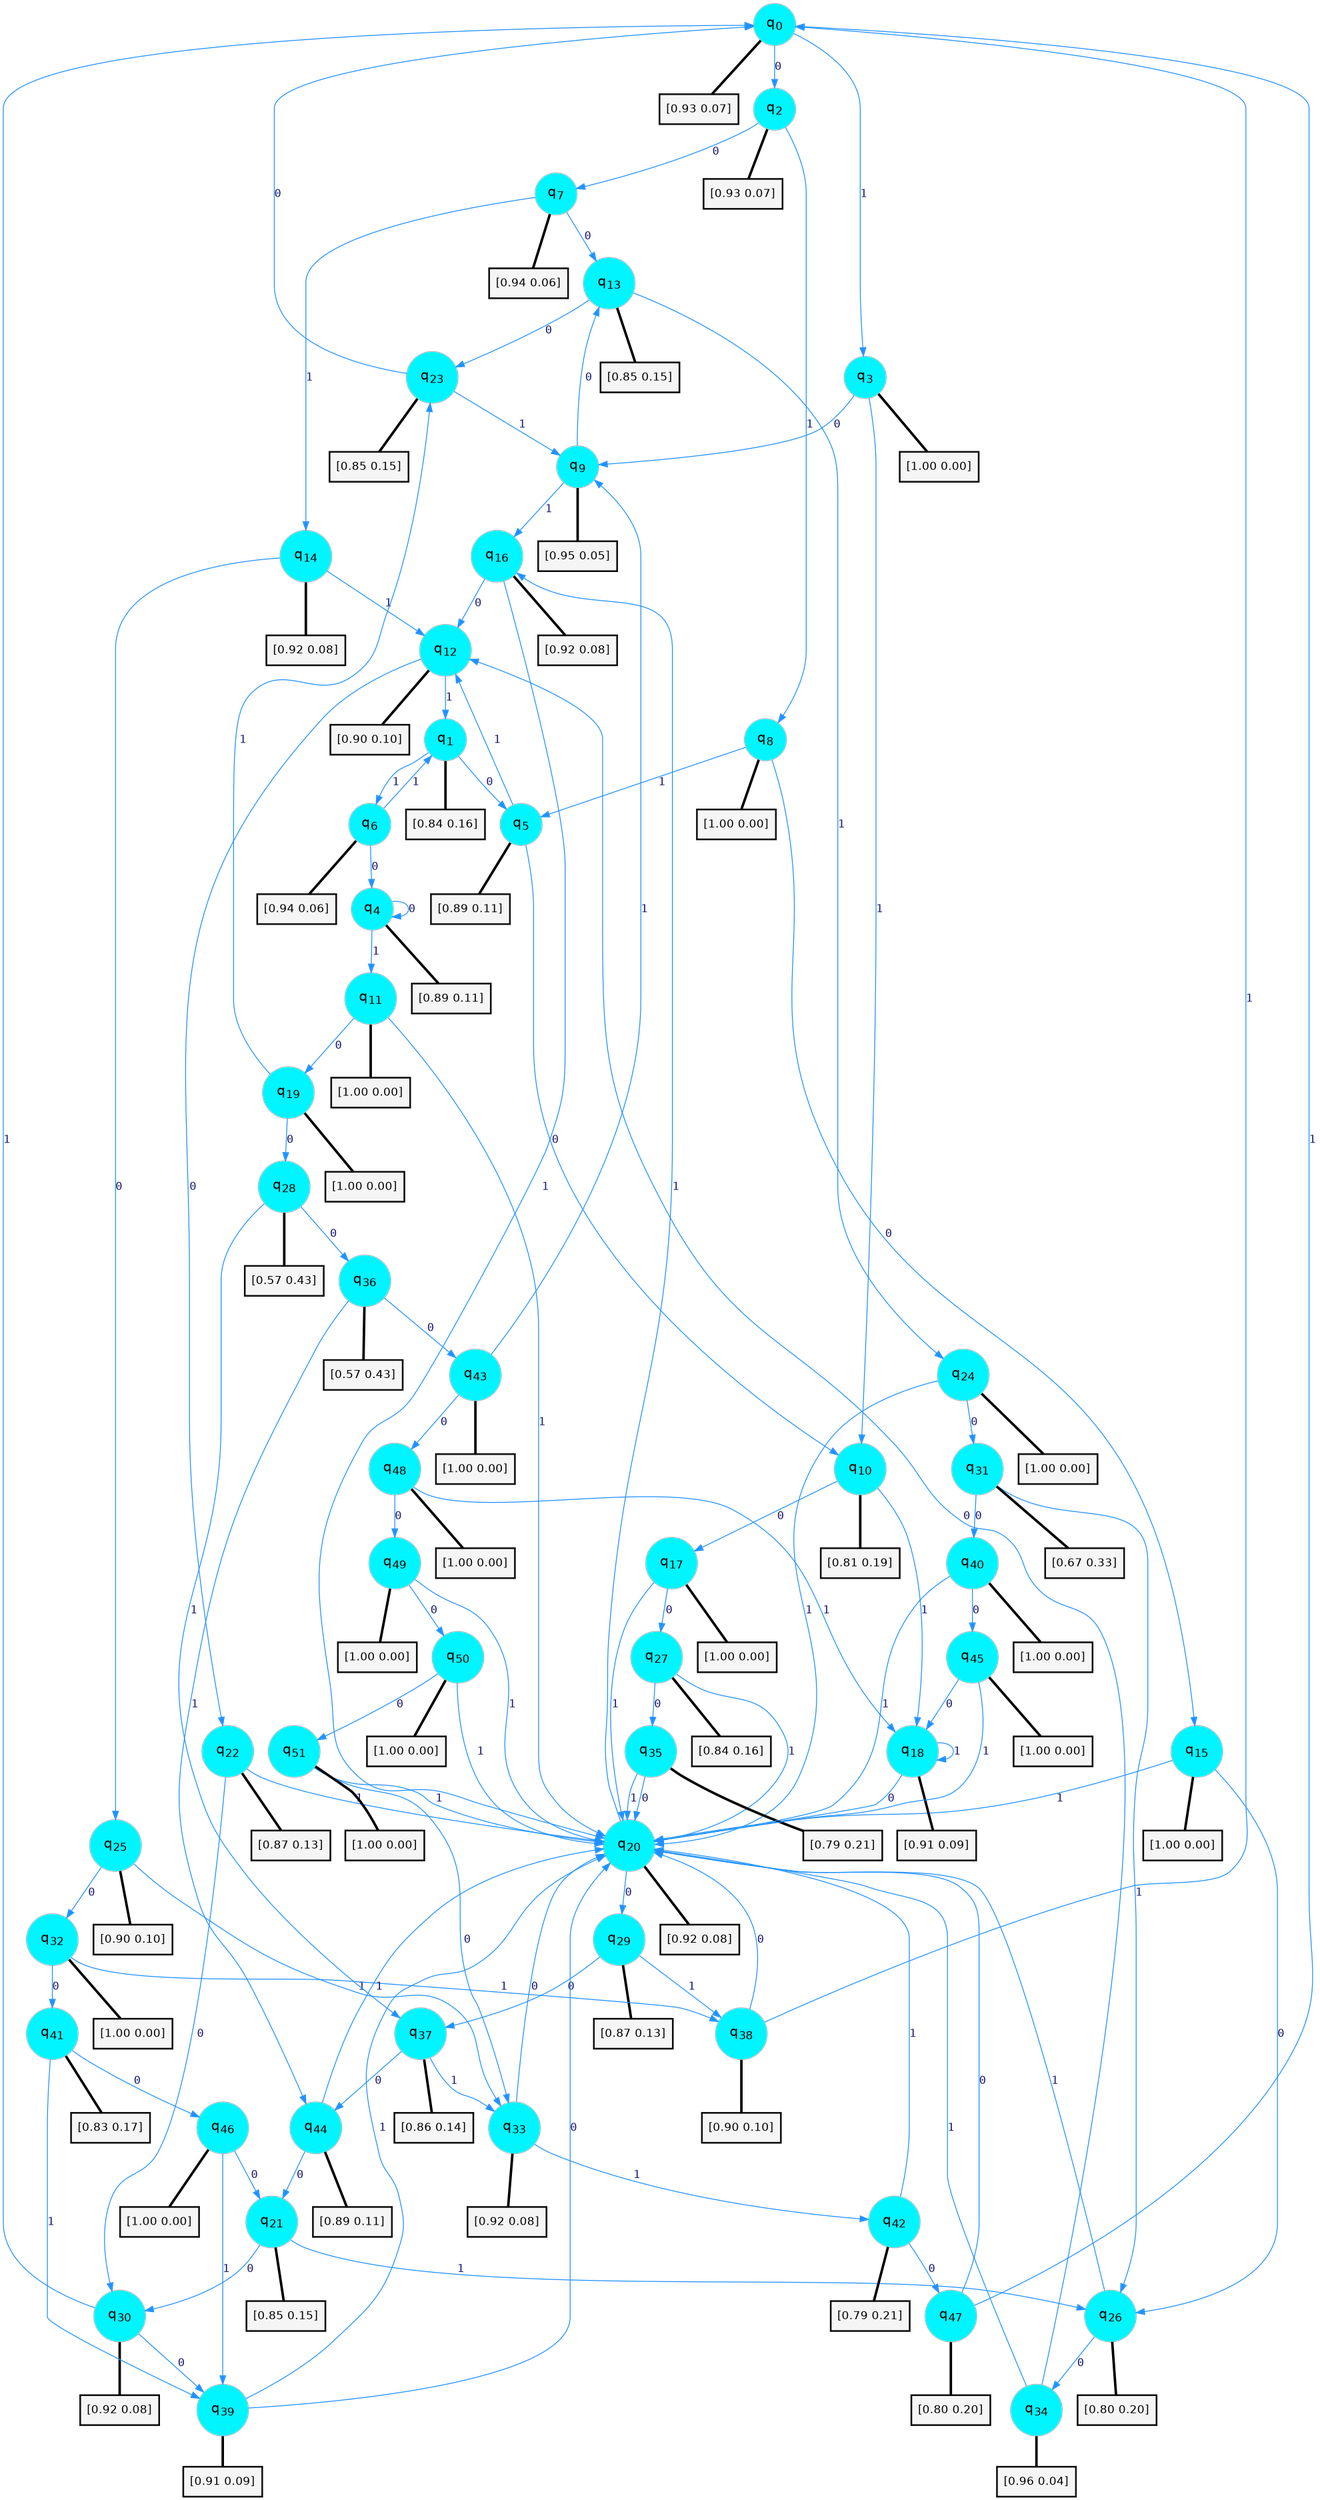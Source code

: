 digraph G {
graph [
bgcolor=transparent, dpi=300, rankdir=TD, size="40,25"];
node [
color=gray, fillcolor=turquoise1, fontcolor=black, fontname=Helvetica, fontsize=16, fontweight=bold, shape=circle, style=filled];
edge [
arrowsize=1, color=dodgerblue1, fontcolor=midnightblue, fontname=courier, fontweight=bold, penwidth=1, style=solid, weight=20];
0[label=<q<SUB>0</SUB>>];
1[label=<q<SUB>1</SUB>>];
2[label=<q<SUB>2</SUB>>];
3[label=<q<SUB>3</SUB>>];
4[label=<q<SUB>4</SUB>>];
5[label=<q<SUB>5</SUB>>];
6[label=<q<SUB>6</SUB>>];
7[label=<q<SUB>7</SUB>>];
8[label=<q<SUB>8</SUB>>];
9[label=<q<SUB>9</SUB>>];
10[label=<q<SUB>10</SUB>>];
11[label=<q<SUB>11</SUB>>];
12[label=<q<SUB>12</SUB>>];
13[label=<q<SUB>13</SUB>>];
14[label=<q<SUB>14</SUB>>];
15[label=<q<SUB>15</SUB>>];
16[label=<q<SUB>16</SUB>>];
17[label=<q<SUB>17</SUB>>];
18[label=<q<SUB>18</SUB>>];
19[label=<q<SUB>19</SUB>>];
20[label=<q<SUB>20</SUB>>];
21[label=<q<SUB>21</SUB>>];
22[label=<q<SUB>22</SUB>>];
23[label=<q<SUB>23</SUB>>];
24[label=<q<SUB>24</SUB>>];
25[label=<q<SUB>25</SUB>>];
26[label=<q<SUB>26</SUB>>];
27[label=<q<SUB>27</SUB>>];
28[label=<q<SUB>28</SUB>>];
29[label=<q<SUB>29</SUB>>];
30[label=<q<SUB>30</SUB>>];
31[label=<q<SUB>31</SUB>>];
32[label=<q<SUB>32</SUB>>];
33[label=<q<SUB>33</SUB>>];
34[label=<q<SUB>34</SUB>>];
35[label=<q<SUB>35</SUB>>];
36[label=<q<SUB>36</SUB>>];
37[label=<q<SUB>37</SUB>>];
38[label=<q<SUB>38</SUB>>];
39[label=<q<SUB>39</SUB>>];
40[label=<q<SUB>40</SUB>>];
41[label=<q<SUB>41</SUB>>];
42[label=<q<SUB>42</SUB>>];
43[label=<q<SUB>43</SUB>>];
44[label=<q<SUB>44</SUB>>];
45[label=<q<SUB>45</SUB>>];
46[label=<q<SUB>46</SUB>>];
47[label=<q<SUB>47</SUB>>];
48[label=<q<SUB>48</SUB>>];
49[label=<q<SUB>49</SUB>>];
50[label=<q<SUB>50</SUB>>];
51[label=<q<SUB>51</SUB>>];
52[label="[0.93 0.07]", shape=box,fontcolor=black, fontname=Helvetica, fontsize=14, penwidth=2, fillcolor=whitesmoke,color=black];
53[label="[0.84 0.16]", shape=box,fontcolor=black, fontname=Helvetica, fontsize=14, penwidth=2, fillcolor=whitesmoke,color=black];
54[label="[0.93 0.07]", shape=box,fontcolor=black, fontname=Helvetica, fontsize=14, penwidth=2, fillcolor=whitesmoke,color=black];
55[label="[1.00 0.00]", shape=box,fontcolor=black, fontname=Helvetica, fontsize=14, penwidth=2, fillcolor=whitesmoke,color=black];
56[label="[0.89 0.11]", shape=box,fontcolor=black, fontname=Helvetica, fontsize=14, penwidth=2, fillcolor=whitesmoke,color=black];
57[label="[0.89 0.11]", shape=box,fontcolor=black, fontname=Helvetica, fontsize=14, penwidth=2, fillcolor=whitesmoke,color=black];
58[label="[0.94 0.06]", shape=box,fontcolor=black, fontname=Helvetica, fontsize=14, penwidth=2, fillcolor=whitesmoke,color=black];
59[label="[0.94 0.06]", shape=box,fontcolor=black, fontname=Helvetica, fontsize=14, penwidth=2, fillcolor=whitesmoke,color=black];
60[label="[1.00 0.00]", shape=box,fontcolor=black, fontname=Helvetica, fontsize=14, penwidth=2, fillcolor=whitesmoke,color=black];
61[label="[0.95 0.05]", shape=box,fontcolor=black, fontname=Helvetica, fontsize=14, penwidth=2, fillcolor=whitesmoke,color=black];
62[label="[0.81 0.19]", shape=box,fontcolor=black, fontname=Helvetica, fontsize=14, penwidth=2, fillcolor=whitesmoke,color=black];
63[label="[1.00 0.00]", shape=box,fontcolor=black, fontname=Helvetica, fontsize=14, penwidth=2, fillcolor=whitesmoke,color=black];
64[label="[0.90 0.10]", shape=box,fontcolor=black, fontname=Helvetica, fontsize=14, penwidth=2, fillcolor=whitesmoke,color=black];
65[label="[0.85 0.15]", shape=box,fontcolor=black, fontname=Helvetica, fontsize=14, penwidth=2, fillcolor=whitesmoke,color=black];
66[label="[0.92 0.08]", shape=box,fontcolor=black, fontname=Helvetica, fontsize=14, penwidth=2, fillcolor=whitesmoke,color=black];
67[label="[1.00 0.00]", shape=box,fontcolor=black, fontname=Helvetica, fontsize=14, penwidth=2, fillcolor=whitesmoke,color=black];
68[label="[0.92 0.08]", shape=box,fontcolor=black, fontname=Helvetica, fontsize=14, penwidth=2, fillcolor=whitesmoke,color=black];
69[label="[1.00 0.00]", shape=box,fontcolor=black, fontname=Helvetica, fontsize=14, penwidth=2, fillcolor=whitesmoke,color=black];
70[label="[0.91 0.09]", shape=box,fontcolor=black, fontname=Helvetica, fontsize=14, penwidth=2, fillcolor=whitesmoke,color=black];
71[label="[1.00 0.00]", shape=box,fontcolor=black, fontname=Helvetica, fontsize=14, penwidth=2, fillcolor=whitesmoke,color=black];
72[label="[0.92 0.08]", shape=box,fontcolor=black, fontname=Helvetica, fontsize=14, penwidth=2, fillcolor=whitesmoke,color=black];
73[label="[0.85 0.15]", shape=box,fontcolor=black, fontname=Helvetica, fontsize=14, penwidth=2, fillcolor=whitesmoke,color=black];
74[label="[0.87 0.13]", shape=box,fontcolor=black, fontname=Helvetica, fontsize=14, penwidth=2, fillcolor=whitesmoke,color=black];
75[label="[0.85 0.15]", shape=box,fontcolor=black, fontname=Helvetica, fontsize=14, penwidth=2, fillcolor=whitesmoke,color=black];
76[label="[1.00 0.00]", shape=box,fontcolor=black, fontname=Helvetica, fontsize=14, penwidth=2, fillcolor=whitesmoke,color=black];
77[label="[0.90 0.10]", shape=box,fontcolor=black, fontname=Helvetica, fontsize=14, penwidth=2, fillcolor=whitesmoke,color=black];
78[label="[0.80 0.20]", shape=box,fontcolor=black, fontname=Helvetica, fontsize=14, penwidth=2, fillcolor=whitesmoke,color=black];
79[label="[0.84 0.16]", shape=box,fontcolor=black, fontname=Helvetica, fontsize=14, penwidth=2, fillcolor=whitesmoke,color=black];
80[label="[0.57 0.43]", shape=box,fontcolor=black, fontname=Helvetica, fontsize=14, penwidth=2, fillcolor=whitesmoke,color=black];
81[label="[0.87 0.13]", shape=box,fontcolor=black, fontname=Helvetica, fontsize=14, penwidth=2, fillcolor=whitesmoke,color=black];
82[label="[0.92 0.08]", shape=box,fontcolor=black, fontname=Helvetica, fontsize=14, penwidth=2, fillcolor=whitesmoke,color=black];
83[label="[0.67 0.33]", shape=box,fontcolor=black, fontname=Helvetica, fontsize=14, penwidth=2, fillcolor=whitesmoke,color=black];
84[label="[1.00 0.00]", shape=box,fontcolor=black, fontname=Helvetica, fontsize=14, penwidth=2, fillcolor=whitesmoke,color=black];
85[label="[0.92 0.08]", shape=box,fontcolor=black, fontname=Helvetica, fontsize=14, penwidth=2, fillcolor=whitesmoke,color=black];
86[label="[0.96 0.04]", shape=box,fontcolor=black, fontname=Helvetica, fontsize=14, penwidth=2, fillcolor=whitesmoke,color=black];
87[label="[0.79 0.21]", shape=box,fontcolor=black, fontname=Helvetica, fontsize=14, penwidth=2, fillcolor=whitesmoke,color=black];
88[label="[0.57 0.43]", shape=box,fontcolor=black, fontname=Helvetica, fontsize=14, penwidth=2, fillcolor=whitesmoke,color=black];
89[label="[0.86 0.14]", shape=box,fontcolor=black, fontname=Helvetica, fontsize=14, penwidth=2, fillcolor=whitesmoke,color=black];
90[label="[0.90 0.10]", shape=box,fontcolor=black, fontname=Helvetica, fontsize=14, penwidth=2, fillcolor=whitesmoke,color=black];
91[label="[0.91 0.09]", shape=box,fontcolor=black, fontname=Helvetica, fontsize=14, penwidth=2, fillcolor=whitesmoke,color=black];
92[label="[1.00 0.00]", shape=box,fontcolor=black, fontname=Helvetica, fontsize=14, penwidth=2, fillcolor=whitesmoke,color=black];
93[label="[0.83 0.17]", shape=box,fontcolor=black, fontname=Helvetica, fontsize=14, penwidth=2, fillcolor=whitesmoke,color=black];
94[label="[0.79 0.21]", shape=box,fontcolor=black, fontname=Helvetica, fontsize=14, penwidth=2, fillcolor=whitesmoke,color=black];
95[label="[1.00 0.00]", shape=box,fontcolor=black, fontname=Helvetica, fontsize=14, penwidth=2, fillcolor=whitesmoke,color=black];
96[label="[0.89 0.11]", shape=box,fontcolor=black, fontname=Helvetica, fontsize=14, penwidth=2, fillcolor=whitesmoke,color=black];
97[label="[1.00 0.00]", shape=box,fontcolor=black, fontname=Helvetica, fontsize=14, penwidth=2, fillcolor=whitesmoke,color=black];
98[label="[1.00 0.00]", shape=box,fontcolor=black, fontname=Helvetica, fontsize=14, penwidth=2, fillcolor=whitesmoke,color=black];
99[label="[0.80 0.20]", shape=box,fontcolor=black, fontname=Helvetica, fontsize=14, penwidth=2, fillcolor=whitesmoke,color=black];
100[label="[1.00 0.00]", shape=box,fontcolor=black, fontname=Helvetica, fontsize=14, penwidth=2, fillcolor=whitesmoke,color=black];
101[label="[1.00 0.00]", shape=box,fontcolor=black, fontname=Helvetica, fontsize=14, penwidth=2, fillcolor=whitesmoke,color=black];
102[label="[1.00 0.00]", shape=box,fontcolor=black, fontname=Helvetica, fontsize=14, penwidth=2, fillcolor=whitesmoke,color=black];
103[label="[1.00 0.00]", shape=box,fontcolor=black, fontname=Helvetica, fontsize=14, penwidth=2, fillcolor=whitesmoke,color=black];
0->2 [label=0];
0->3 [label=1];
0->52 [arrowhead=none, penwidth=3,color=black];
1->5 [label=0];
1->6 [label=1];
1->53 [arrowhead=none, penwidth=3,color=black];
2->7 [label=0];
2->8 [label=1];
2->54 [arrowhead=none, penwidth=3,color=black];
3->9 [label=0];
3->10 [label=1];
3->55 [arrowhead=none, penwidth=3,color=black];
4->4 [label=0];
4->11 [label=1];
4->56 [arrowhead=none, penwidth=3,color=black];
5->10 [label=0];
5->12 [label=1];
5->57 [arrowhead=none, penwidth=3,color=black];
6->4 [label=0];
6->1 [label=1];
6->58 [arrowhead=none, penwidth=3,color=black];
7->13 [label=0];
7->14 [label=1];
7->59 [arrowhead=none, penwidth=3,color=black];
8->15 [label=0];
8->5 [label=1];
8->60 [arrowhead=none, penwidth=3,color=black];
9->13 [label=0];
9->16 [label=1];
9->61 [arrowhead=none, penwidth=3,color=black];
10->17 [label=0];
10->18 [label=1];
10->62 [arrowhead=none, penwidth=3,color=black];
11->19 [label=0];
11->20 [label=1];
11->63 [arrowhead=none, penwidth=3,color=black];
12->22 [label=0];
12->1 [label=1];
12->64 [arrowhead=none, penwidth=3,color=black];
13->23 [label=0];
13->24 [label=1];
13->65 [arrowhead=none, penwidth=3,color=black];
14->25 [label=0];
14->12 [label=1];
14->66 [arrowhead=none, penwidth=3,color=black];
15->26 [label=0];
15->20 [label=1];
15->67 [arrowhead=none, penwidth=3,color=black];
16->12 [label=0];
16->20 [label=1];
16->68 [arrowhead=none, penwidth=3,color=black];
17->27 [label=0];
17->20 [label=1];
17->69 [arrowhead=none, penwidth=3,color=black];
18->20 [label=0];
18->18 [label=1];
18->70 [arrowhead=none, penwidth=3,color=black];
19->28 [label=0];
19->23 [label=1];
19->71 [arrowhead=none, penwidth=3,color=black];
20->29 [label=0];
20->16 [label=1];
20->72 [arrowhead=none, penwidth=3,color=black];
21->30 [label=0];
21->26 [label=1];
21->73 [arrowhead=none, penwidth=3,color=black];
22->30 [label=0];
22->20 [label=1];
22->74 [arrowhead=none, penwidth=3,color=black];
23->0 [label=0];
23->9 [label=1];
23->75 [arrowhead=none, penwidth=3,color=black];
24->31 [label=0];
24->20 [label=1];
24->76 [arrowhead=none, penwidth=3,color=black];
25->32 [label=0];
25->33 [label=1];
25->77 [arrowhead=none, penwidth=3,color=black];
26->34 [label=0];
26->20 [label=1];
26->78 [arrowhead=none, penwidth=3,color=black];
27->35 [label=0];
27->20 [label=1];
27->79 [arrowhead=none, penwidth=3,color=black];
28->36 [label=0];
28->37 [label=1];
28->80 [arrowhead=none, penwidth=3,color=black];
29->37 [label=0];
29->38 [label=1];
29->81 [arrowhead=none, penwidth=3,color=black];
30->39 [label=0];
30->0 [label=1];
30->82 [arrowhead=none, penwidth=3,color=black];
31->40 [label=0];
31->26 [label=1];
31->83 [arrowhead=none, penwidth=3,color=black];
32->41 [label=0];
32->38 [label=1];
32->84 [arrowhead=none, penwidth=3,color=black];
33->20 [label=0];
33->42 [label=1];
33->85 [arrowhead=none, penwidth=3,color=black];
34->12 [label=0];
34->20 [label=1];
34->86 [arrowhead=none, penwidth=3,color=black];
35->20 [label=0];
35->20 [label=1];
35->87 [arrowhead=none, penwidth=3,color=black];
36->43 [label=0];
36->44 [label=1];
36->88 [arrowhead=none, penwidth=3,color=black];
37->44 [label=0];
37->33 [label=1];
37->89 [arrowhead=none, penwidth=3,color=black];
38->20 [label=0];
38->0 [label=1];
38->90 [arrowhead=none, penwidth=3,color=black];
39->20 [label=0];
39->20 [label=1];
39->91 [arrowhead=none, penwidth=3,color=black];
40->45 [label=0];
40->20 [label=1];
40->92 [arrowhead=none, penwidth=3,color=black];
41->46 [label=0];
41->39 [label=1];
41->93 [arrowhead=none, penwidth=3,color=black];
42->47 [label=0];
42->20 [label=1];
42->94 [arrowhead=none, penwidth=3,color=black];
43->48 [label=0];
43->9 [label=1];
43->95 [arrowhead=none, penwidth=3,color=black];
44->21 [label=0];
44->20 [label=1];
44->96 [arrowhead=none, penwidth=3,color=black];
45->18 [label=0];
45->20 [label=1];
45->97 [arrowhead=none, penwidth=3,color=black];
46->21 [label=0];
46->39 [label=1];
46->98 [arrowhead=none, penwidth=3,color=black];
47->20 [label=0];
47->0 [label=1];
47->99 [arrowhead=none, penwidth=3,color=black];
48->49 [label=0];
48->18 [label=1];
48->100 [arrowhead=none, penwidth=3,color=black];
49->50 [label=0];
49->20 [label=1];
49->101 [arrowhead=none, penwidth=3,color=black];
50->51 [label=0];
50->20 [label=1];
50->102 [arrowhead=none, penwidth=3,color=black];
51->33 [label=0];
51->20 [label=1];
51->103 [arrowhead=none, penwidth=3,color=black];
}
